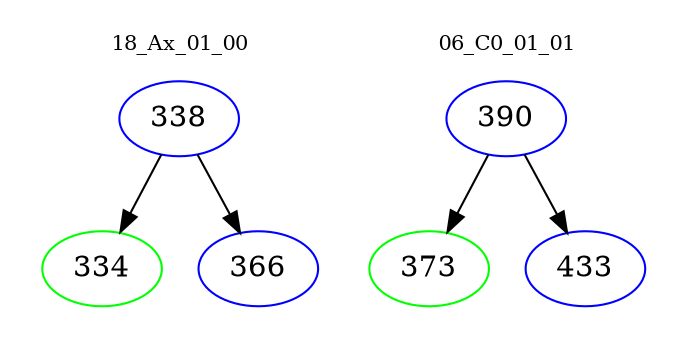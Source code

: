 digraph{
subgraph cluster_0 {
color = white
label = "18_Ax_01_00";
fontsize=10;
T0_338 [label="338", color="blue"]
T0_338 -> T0_334 [color="black"]
T0_334 [label="334", color="green"]
T0_338 -> T0_366 [color="black"]
T0_366 [label="366", color="blue"]
}
subgraph cluster_1 {
color = white
label = "06_C0_01_01";
fontsize=10;
T1_390 [label="390", color="blue"]
T1_390 -> T1_373 [color="black"]
T1_373 [label="373", color="green"]
T1_390 -> T1_433 [color="black"]
T1_433 [label="433", color="blue"]
}
}
